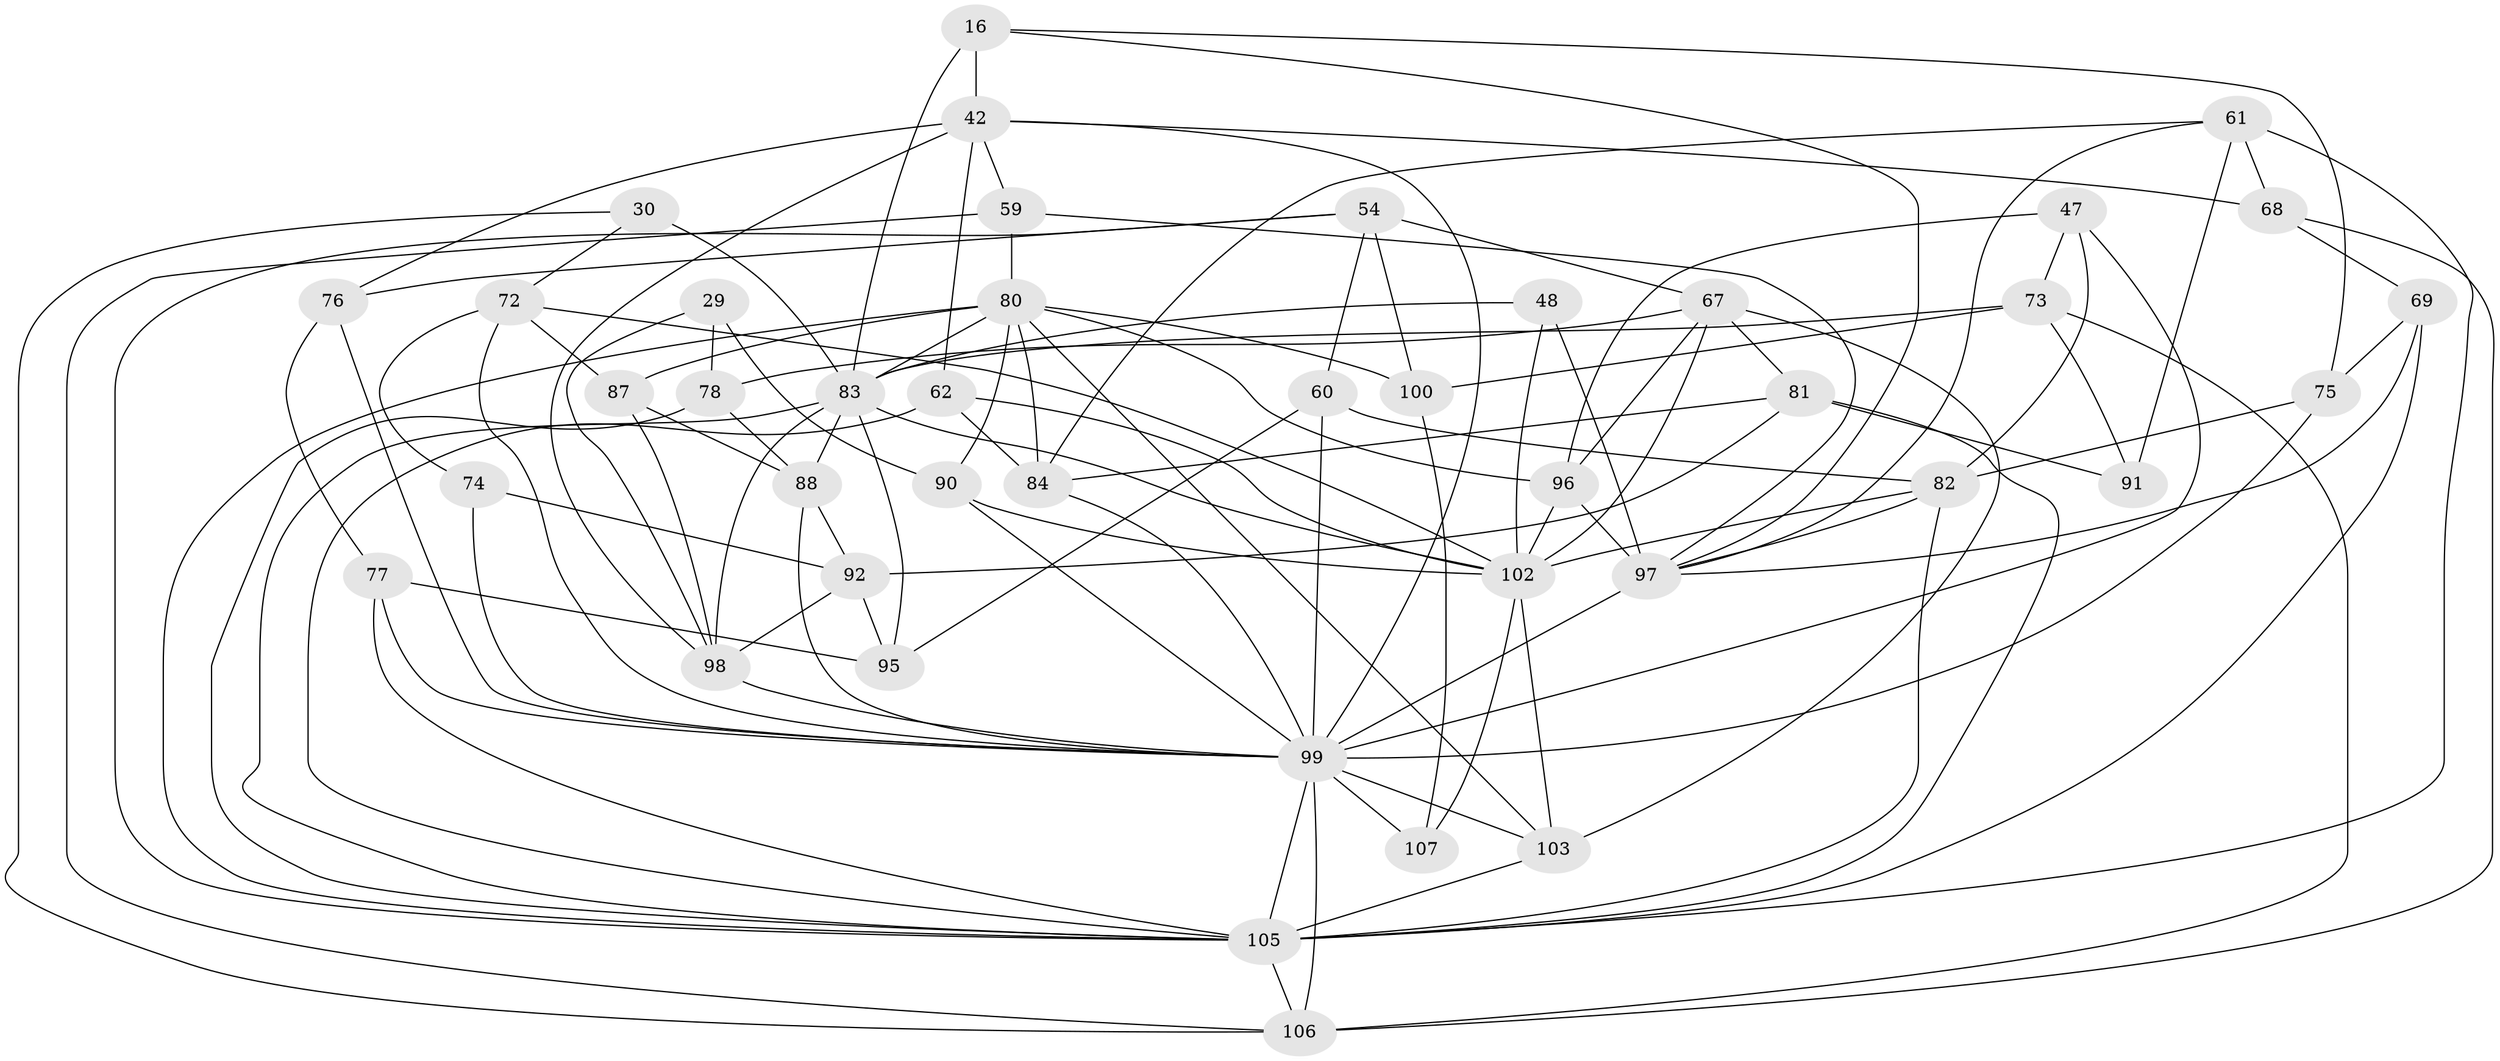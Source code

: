 // original degree distribution, {4: 1.0}
// Generated by graph-tools (version 1.1) at 2025/02/03/04/25 22:02:31]
// undirected, 42 vertices, 113 edges
graph export_dot {
graph [start="1"]
  node [color=gray90,style=filled];
  16 [super="+5+13"];
  29;
  30;
  42 [super="+41"];
  47;
  48;
  54 [super="+49+50"];
  59;
  60;
  61 [super="+31"];
  62;
  67 [super="+34+43"];
  68 [super="+20"];
  69;
  72 [super="+56"];
  73 [super="+40"];
  74;
  75;
  76;
  77;
  78;
  80 [super="+8+38+79+51"];
  81 [super="+70"];
  82 [super="+18+39"];
  83 [super="+2+3+57+65"];
  84 [super="+55"];
  87;
  88 [super="+85"];
  90 [super="+22"];
  91;
  92 [super="+53"];
  95;
  96 [super="+93"];
  97 [super="+17+46+86+32"];
  98 [super="+52"];
  99 [super="+35+89+63+58"];
  100;
  102 [super="+37"];
  103 [super="+94"];
  105 [super="+4+36+24+104"];
  106 [super="+101+45"];
  107;
  16 -- 42 [weight=2];
  16 -- 75;
  16 -- 97 [weight=2];
  16 -- 83 [weight=3];
  29 -- 98;
  29 -- 78;
  29 -- 90 [weight=2];
  30 -- 106;
  30 -- 72;
  30 -- 83 [weight=2];
  42 -- 59;
  42 -- 68;
  42 -- 76;
  42 -- 62;
  42 -- 98;
  42 -- 99;
  47 -- 96;
  47 -- 73;
  47 -- 82;
  47 -- 99;
  48 -- 97 [weight=2];
  48 -- 83;
  48 -- 102;
  54 -- 100;
  54 -- 105 [weight=2];
  54 -- 76;
  54 -- 60;
  54 -- 67 [weight=3];
  59 -- 80;
  59 -- 97;
  59 -- 106;
  60 -- 95;
  60 -- 82;
  60 -- 99;
  61 -- 68 [weight=2];
  61 -- 91;
  61 -- 105;
  61 -- 97;
  61 -- 84;
  62 -- 105;
  62 -- 102;
  62 -- 84;
  67 -- 78;
  67 -- 96;
  67 -- 81 [weight=2];
  67 -- 103 [weight=2];
  67 -- 102;
  68 -- 69;
  68 -- 106 [weight=2];
  69 -- 75;
  69 -- 97;
  69 -- 105;
  72 -- 74 [weight=2];
  72 -- 87;
  72 -- 99;
  72 -- 102;
  73 -- 91 [weight=2];
  73 -- 100;
  73 -- 83;
  73 -- 106;
  74 -- 92;
  74 -- 99;
  75 -- 82;
  75 -- 99;
  76 -- 77;
  76 -- 99;
  77 -- 95;
  77 -- 105;
  77 -- 99;
  78 -- 88;
  78 -- 105;
  80 -- 100;
  80 -- 96;
  80 -- 90;
  80 -- 103;
  80 -- 83 [weight=4];
  80 -- 87;
  80 -- 105;
  80 -- 84;
  81 -- 84;
  81 -- 105;
  81 -- 91;
  81 -- 92;
  82 -- 97;
  82 -- 105 [weight=3];
  82 -- 102;
  83 -- 105;
  83 -- 98 [weight=2];
  83 -- 102;
  83 -- 88 [weight=2];
  83 -- 95;
  84 -- 99 [weight=2];
  87 -- 98;
  87 -- 88;
  88 -- 92;
  88 -- 99;
  90 -- 99 [weight=2];
  90 -- 102;
  92 -- 95;
  92 -- 98 [weight=2];
  96 -- 97 [weight=4];
  96 -- 102;
  97 -- 99 [weight=4];
  98 -- 99;
  99 -- 106 [weight=2];
  99 -- 103;
  99 -- 105;
  99 -- 107 [weight=2];
  100 -- 107;
  102 -- 103;
  102 -- 107;
  103 -- 105;
  105 -- 106 [weight=3];
}
